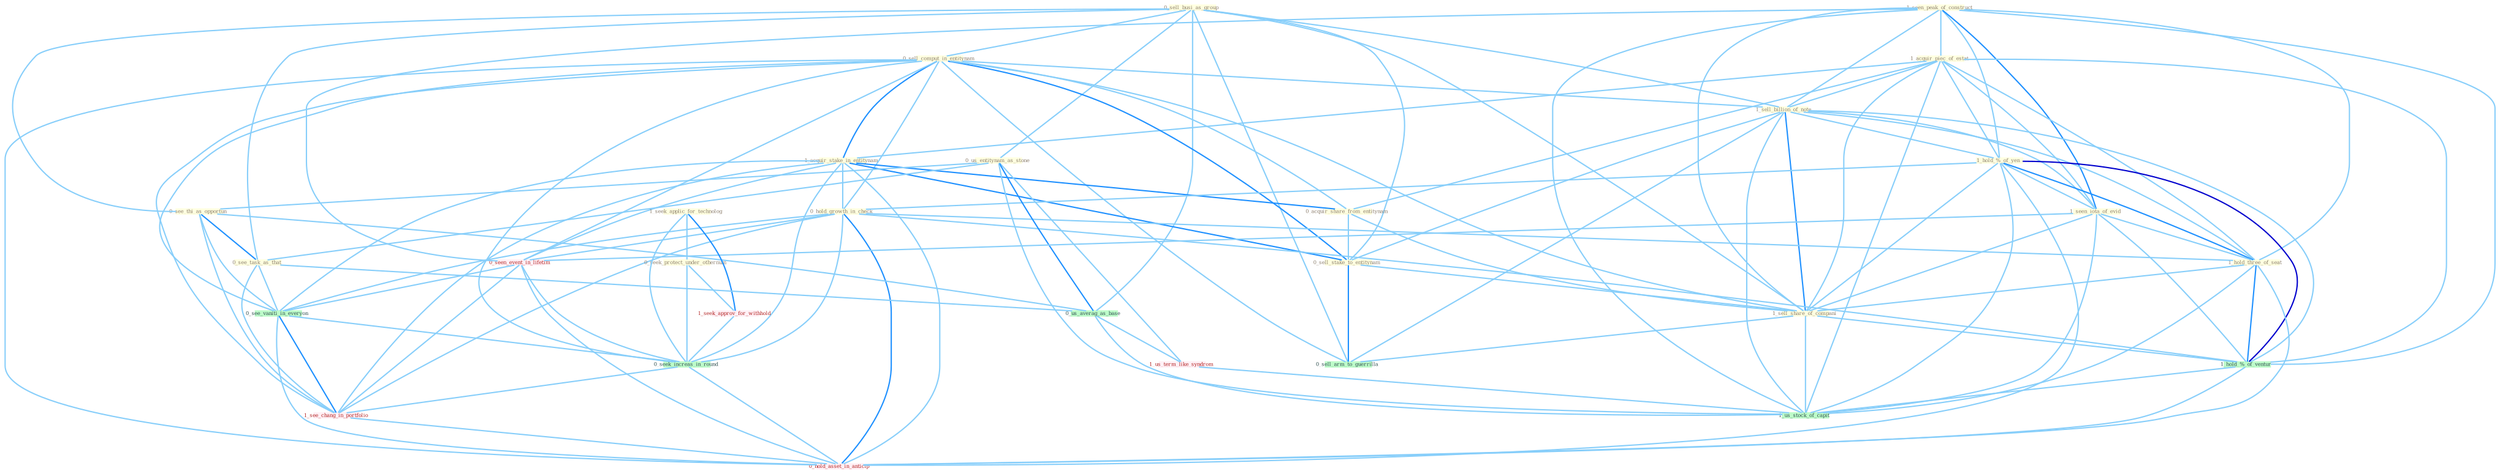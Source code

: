 Graph G{ 
    node
    [shape=polygon,style=filled,width=.5,height=.06,color="#BDFCC9",fixedsize=true,fontsize=4,
    fontcolor="#2f4f4f"];
    {node
    [color="#ffffe0", fontcolor="#8b7d6b"] "0_sell_busi_as_group " "1_seen_peak_of_construct " "1_acquir_piec_of_estat " "0_sell_comput_in_entitynam " "1_acquir_stake_in_entitynam " "1_sell_billion_of_note " "1_hold_%_of_yen " "0_hold_growth_in_check " "0_us_entitynam_as_stone " "1_seen_iota_of_evid " "0_acquir_share_from_entitynam " "0_sell_stake_to_entitynam " "1_hold_three_of_seat " "0_see_thi_as_opportun " "1_seek_applic_for_technolog " "0_seek_protect_under_othernum " "0_see_task_as_that " "1_sell_share_of_compani "}
{node [color="#fff0f5", fontcolor="#b22222"] "0_seen_event_in_lifetim " "1_us_term_like_syndrom " "1_seek_approv_for_withhold " "1_see_chang_in_portfolio " "0_hold_asset_in_anticip "}
edge [color="#B0E2FF"];

	"0_sell_busi_as_group " -- "0_sell_comput_in_entitynam " [w="1", color="#87cefa" ];
	"0_sell_busi_as_group " -- "1_sell_billion_of_note " [w="1", color="#87cefa" ];
	"0_sell_busi_as_group " -- "0_us_entitynam_as_stone " [w="1", color="#87cefa" ];
	"0_sell_busi_as_group " -- "0_sell_stake_to_entitynam " [w="1", color="#87cefa" ];
	"0_sell_busi_as_group " -- "0_see_thi_as_opportun " [w="1", color="#87cefa" ];
	"0_sell_busi_as_group " -- "0_see_task_as_that " [w="1", color="#87cefa" ];
	"0_sell_busi_as_group " -- "1_sell_share_of_compani " [w="1", color="#87cefa" ];
	"0_sell_busi_as_group " -- "0_us_averag_as_base " [w="1", color="#87cefa" ];
	"0_sell_busi_as_group " -- "0_sell_arm_to_guerrilla " [w="1", color="#87cefa" ];
	"1_seen_peak_of_construct " -- "1_acquir_piec_of_estat " [w="1", color="#87cefa" ];
	"1_seen_peak_of_construct " -- "1_sell_billion_of_note " [w="1", color="#87cefa" ];
	"1_seen_peak_of_construct " -- "1_hold_%_of_yen " [w="1", color="#87cefa" ];
	"1_seen_peak_of_construct " -- "1_seen_iota_of_evid " [w="2", color="#1e90ff" , len=0.8];
	"1_seen_peak_of_construct " -- "1_hold_three_of_seat " [w="1", color="#87cefa" ];
	"1_seen_peak_of_construct " -- "1_sell_share_of_compani " [w="1", color="#87cefa" ];
	"1_seen_peak_of_construct " -- "0_seen_event_in_lifetim " [w="1", color="#87cefa" ];
	"1_seen_peak_of_construct " -- "1_hold_%_of_ventur " [w="1", color="#87cefa" ];
	"1_seen_peak_of_construct " -- "1_us_stock_of_capit " [w="1", color="#87cefa" ];
	"1_acquir_piec_of_estat " -- "1_acquir_stake_in_entitynam " [w="1", color="#87cefa" ];
	"1_acquir_piec_of_estat " -- "1_sell_billion_of_note " [w="1", color="#87cefa" ];
	"1_acquir_piec_of_estat " -- "1_hold_%_of_yen " [w="1", color="#87cefa" ];
	"1_acquir_piec_of_estat " -- "1_seen_iota_of_evid " [w="1", color="#87cefa" ];
	"1_acquir_piec_of_estat " -- "0_acquir_share_from_entitynam " [w="1", color="#87cefa" ];
	"1_acquir_piec_of_estat " -- "1_hold_three_of_seat " [w="1", color="#87cefa" ];
	"1_acquir_piec_of_estat " -- "1_sell_share_of_compani " [w="1", color="#87cefa" ];
	"1_acquir_piec_of_estat " -- "1_hold_%_of_ventur " [w="1", color="#87cefa" ];
	"1_acquir_piec_of_estat " -- "1_us_stock_of_capit " [w="1", color="#87cefa" ];
	"0_sell_comput_in_entitynam " -- "1_acquir_stake_in_entitynam " [w="2", color="#1e90ff" , len=0.8];
	"0_sell_comput_in_entitynam " -- "1_sell_billion_of_note " [w="1", color="#87cefa" ];
	"0_sell_comput_in_entitynam " -- "0_hold_growth_in_check " [w="1", color="#87cefa" ];
	"0_sell_comput_in_entitynam " -- "0_acquir_share_from_entitynam " [w="1", color="#87cefa" ];
	"0_sell_comput_in_entitynam " -- "0_sell_stake_to_entitynam " [w="2", color="#1e90ff" , len=0.8];
	"0_sell_comput_in_entitynam " -- "1_sell_share_of_compani " [w="1", color="#87cefa" ];
	"0_sell_comput_in_entitynam " -- "0_seen_event_in_lifetim " [w="1", color="#87cefa" ];
	"0_sell_comput_in_entitynam " -- "0_see_vaniti_in_everyon " [w="1", color="#87cefa" ];
	"0_sell_comput_in_entitynam " -- "0_sell_arm_to_guerrilla " [w="1", color="#87cefa" ];
	"0_sell_comput_in_entitynam " -- "0_seek_increas_in_round " [w="1", color="#87cefa" ];
	"0_sell_comput_in_entitynam " -- "1_see_chang_in_portfolio " [w="1", color="#87cefa" ];
	"0_sell_comput_in_entitynam " -- "0_hold_asset_in_anticip " [w="1", color="#87cefa" ];
	"1_acquir_stake_in_entitynam " -- "0_hold_growth_in_check " [w="1", color="#87cefa" ];
	"1_acquir_stake_in_entitynam " -- "0_acquir_share_from_entitynam " [w="2", color="#1e90ff" , len=0.8];
	"1_acquir_stake_in_entitynam " -- "0_sell_stake_to_entitynam " [w="2", color="#1e90ff" , len=0.8];
	"1_acquir_stake_in_entitynam " -- "0_seen_event_in_lifetim " [w="1", color="#87cefa" ];
	"1_acquir_stake_in_entitynam " -- "0_see_vaniti_in_everyon " [w="1", color="#87cefa" ];
	"1_acquir_stake_in_entitynam " -- "0_seek_increas_in_round " [w="1", color="#87cefa" ];
	"1_acquir_stake_in_entitynam " -- "1_see_chang_in_portfolio " [w="1", color="#87cefa" ];
	"1_acquir_stake_in_entitynam " -- "0_hold_asset_in_anticip " [w="1", color="#87cefa" ];
	"1_sell_billion_of_note " -- "1_hold_%_of_yen " [w="1", color="#87cefa" ];
	"1_sell_billion_of_note " -- "1_seen_iota_of_evid " [w="1", color="#87cefa" ];
	"1_sell_billion_of_note " -- "0_sell_stake_to_entitynam " [w="1", color="#87cefa" ];
	"1_sell_billion_of_note " -- "1_hold_three_of_seat " [w="1", color="#87cefa" ];
	"1_sell_billion_of_note " -- "1_sell_share_of_compani " [w="2", color="#1e90ff" , len=0.8];
	"1_sell_billion_of_note " -- "1_hold_%_of_ventur " [w="1", color="#87cefa" ];
	"1_sell_billion_of_note " -- "0_sell_arm_to_guerrilla " [w="1", color="#87cefa" ];
	"1_sell_billion_of_note " -- "1_us_stock_of_capit " [w="1", color="#87cefa" ];
	"1_hold_%_of_yen " -- "0_hold_growth_in_check " [w="1", color="#87cefa" ];
	"1_hold_%_of_yen " -- "1_seen_iota_of_evid " [w="1", color="#87cefa" ];
	"1_hold_%_of_yen " -- "1_hold_three_of_seat " [w="2", color="#1e90ff" , len=0.8];
	"1_hold_%_of_yen " -- "1_sell_share_of_compani " [w="1", color="#87cefa" ];
	"1_hold_%_of_yen " -- "1_hold_%_of_ventur " [w="3", color="#0000cd" , len=0.6];
	"1_hold_%_of_yen " -- "1_us_stock_of_capit " [w="1", color="#87cefa" ];
	"1_hold_%_of_yen " -- "0_hold_asset_in_anticip " [w="1", color="#87cefa" ];
	"0_hold_growth_in_check " -- "1_hold_three_of_seat " [w="1", color="#87cefa" ];
	"0_hold_growth_in_check " -- "0_seen_event_in_lifetim " [w="1", color="#87cefa" ];
	"0_hold_growth_in_check " -- "1_hold_%_of_ventur " [w="1", color="#87cefa" ];
	"0_hold_growth_in_check " -- "0_see_vaniti_in_everyon " [w="1", color="#87cefa" ];
	"0_hold_growth_in_check " -- "0_seek_increas_in_round " [w="1", color="#87cefa" ];
	"0_hold_growth_in_check " -- "1_see_chang_in_portfolio " [w="1", color="#87cefa" ];
	"0_hold_growth_in_check " -- "0_hold_asset_in_anticip " [w="2", color="#1e90ff" , len=0.8];
	"0_us_entitynam_as_stone " -- "0_see_thi_as_opportun " [w="1", color="#87cefa" ];
	"0_us_entitynam_as_stone " -- "0_see_task_as_that " [w="1", color="#87cefa" ];
	"0_us_entitynam_as_stone " -- "0_us_averag_as_base " [w="2", color="#1e90ff" , len=0.8];
	"0_us_entitynam_as_stone " -- "1_us_term_like_syndrom " [w="1", color="#87cefa" ];
	"0_us_entitynam_as_stone " -- "1_us_stock_of_capit " [w="1", color="#87cefa" ];
	"1_seen_iota_of_evid " -- "1_hold_three_of_seat " [w="1", color="#87cefa" ];
	"1_seen_iota_of_evid " -- "1_sell_share_of_compani " [w="1", color="#87cefa" ];
	"1_seen_iota_of_evid " -- "0_seen_event_in_lifetim " [w="1", color="#87cefa" ];
	"1_seen_iota_of_evid " -- "1_hold_%_of_ventur " [w="1", color="#87cefa" ];
	"1_seen_iota_of_evid " -- "1_us_stock_of_capit " [w="1", color="#87cefa" ];
	"0_acquir_share_from_entitynam " -- "0_sell_stake_to_entitynam " [w="1", color="#87cefa" ];
	"0_acquir_share_from_entitynam " -- "1_sell_share_of_compani " [w="1", color="#87cefa" ];
	"0_sell_stake_to_entitynam " -- "1_sell_share_of_compani " [w="1", color="#87cefa" ];
	"0_sell_stake_to_entitynam " -- "0_sell_arm_to_guerrilla " [w="2", color="#1e90ff" , len=0.8];
	"1_hold_three_of_seat " -- "1_sell_share_of_compani " [w="1", color="#87cefa" ];
	"1_hold_three_of_seat " -- "1_hold_%_of_ventur " [w="2", color="#1e90ff" , len=0.8];
	"1_hold_three_of_seat " -- "1_us_stock_of_capit " [w="1", color="#87cefa" ];
	"1_hold_three_of_seat " -- "0_hold_asset_in_anticip " [w="1", color="#87cefa" ];
	"0_see_thi_as_opportun " -- "0_see_task_as_that " [w="2", color="#1e90ff" , len=0.8];
	"0_see_thi_as_opportun " -- "0_us_averag_as_base " [w="1", color="#87cefa" ];
	"0_see_thi_as_opportun " -- "0_see_vaniti_in_everyon " [w="1", color="#87cefa" ];
	"0_see_thi_as_opportun " -- "1_see_chang_in_portfolio " [w="1", color="#87cefa" ];
	"1_seek_applic_for_technolog " -- "0_seek_protect_under_othernum " [w="1", color="#87cefa" ];
	"1_seek_applic_for_technolog " -- "1_seek_approv_for_withhold " [w="2", color="#1e90ff" , len=0.8];
	"1_seek_applic_for_technolog " -- "0_seek_increas_in_round " [w="1", color="#87cefa" ];
	"0_seek_protect_under_othernum " -- "1_seek_approv_for_withhold " [w="1", color="#87cefa" ];
	"0_seek_protect_under_othernum " -- "0_seek_increas_in_round " [w="1", color="#87cefa" ];
	"0_see_task_as_that " -- "0_us_averag_as_base " [w="1", color="#87cefa" ];
	"0_see_task_as_that " -- "0_see_vaniti_in_everyon " [w="1", color="#87cefa" ];
	"0_see_task_as_that " -- "1_see_chang_in_portfolio " [w="1", color="#87cefa" ];
	"1_sell_share_of_compani " -- "1_hold_%_of_ventur " [w="1", color="#87cefa" ];
	"1_sell_share_of_compani " -- "0_sell_arm_to_guerrilla " [w="1", color="#87cefa" ];
	"1_sell_share_of_compani " -- "1_us_stock_of_capit " [w="1", color="#87cefa" ];
	"0_seen_event_in_lifetim " -- "0_see_vaniti_in_everyon " [w="1", color="#87cefa" ];
	"0_seen_event_in_lifetim " -- "0_seek_increas_in_round " [w="1", color="#87cefa" ];
	"0_seen_event_in_lifetim " -- "1_see_chang_in_portfolio " [w="1", color="#87cefa" ];
	"0_seen_event_in_lifetim " -- "0_hold_asset_in_anticip " [w="1", color="#87cefa" ];
	"0_us_averag_as_base " -- "1_us_term_like_syndrom " [w="1", color="#87cefa" ];
	"0_us_averag_as_base " -- "1_us_stock_of_capit " [w="1", color="#87cefa" ];
	"1_us_term_like_syndrom " -- "1_us_stock_of_capit " [w="1", color="#87cefa" ];
	"1_seek_approv_for_withhold " -- "0_seek_increas_in_round " [w="1", color="#87cefa" ];
	"1_hold_%_of_ventur " -- "1_us_stock_of_capit " [w="1", color="#87cefa" ];
	"1_hold_%_of_ventur " -- "0_hold_asset_in_anticip " [w="1", color="#87cefa" ];
	"0_see_vaniti_in_everyon " -- "0_seek_increas_in_round " [w="1", color="#87cefa" ];
	"0_see_vaniti_in_everyon " -- "1_see_chang_in_portfolio " [w="2", color="#1e90ff" , len=0.8];
	"0_see_vaniti_in_everyon " -- "0_hold_asset_in_anticip " [w="1", color="#87cefa" ];
	"0_seek_increas_in_round " -- "1_see_chang_in_portfolio " [w="1", color="#87cefa" ];
	"0_seek_increas_in_round " -- "0_hold_asset_in_anticip " [w="1", color="#87cefa" ];
	"1_see_chang_in_portfolio " -- "0_hold_asset_in_anticip " [w="1", color="#87cefa" ];
}